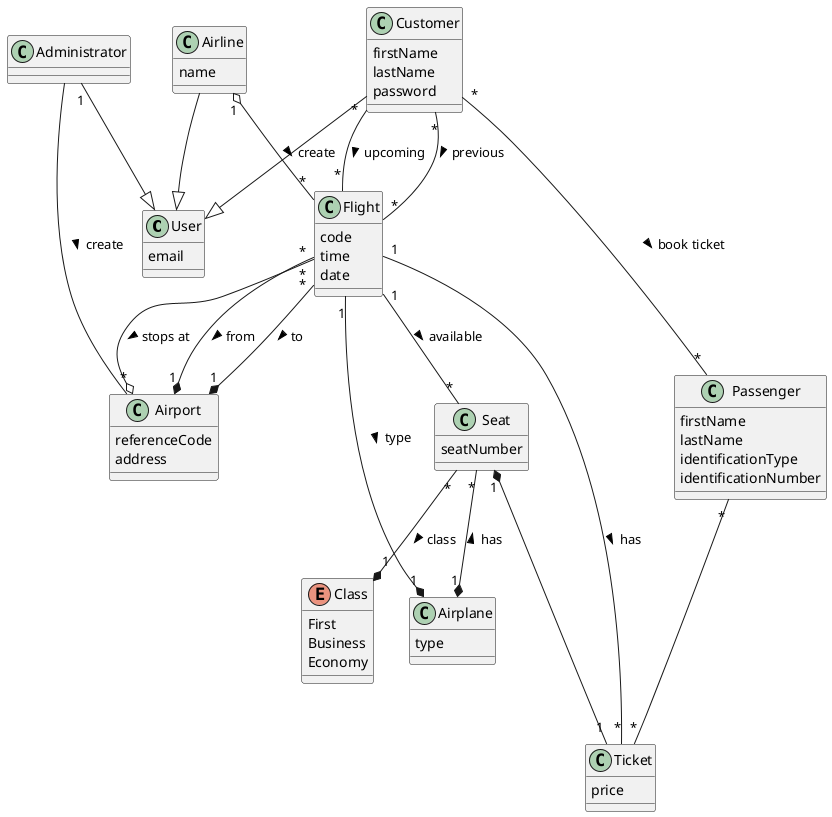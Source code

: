@startuml
'https://plantuml.com/class-diagram

class User{
email
}

class Administrator{
}

class Airline{
name
}

class Customer{
firstName
lastName
password
}

class Passenger{
firstName
lastName
identificationType
identificationNumber
}

Administrator "1" --|> User
Customer --|> User
Airline --|> User

class Airport{
referenceCode
address
}

class Flight{
code
time
date
}

class Airplane{
type
}

class Seat{
seatNumber
}

class Ticket{
price
}


enum Class{
First
Business
Economy
}

Airline "1" o-- "*" Flight : create >

Seat "1" *-- "1" Ticket
Flight "1" --* "1" Airplane : type >
Flight "1" -- "*" Ticket : has >
Customer "*" --- "*" Passenger : book ticket >

Passenger "*" --- "*" Ticket

Flight "*" --* "1" Airport : from >
Flight "*" --* "1" Airport : to >
Flight "*" --o "*" Airport : stops at >
Flight "1" -- "*" Seat : available >

Administrator -- Airport : create >

Customer "*" -- "*" Flight : previous >
Customer "*" -- "*" Flight : upcoming >

Seat "*" --* "1" Class : class >
Seat "*" --* "1" Airplane : has <

@enduml